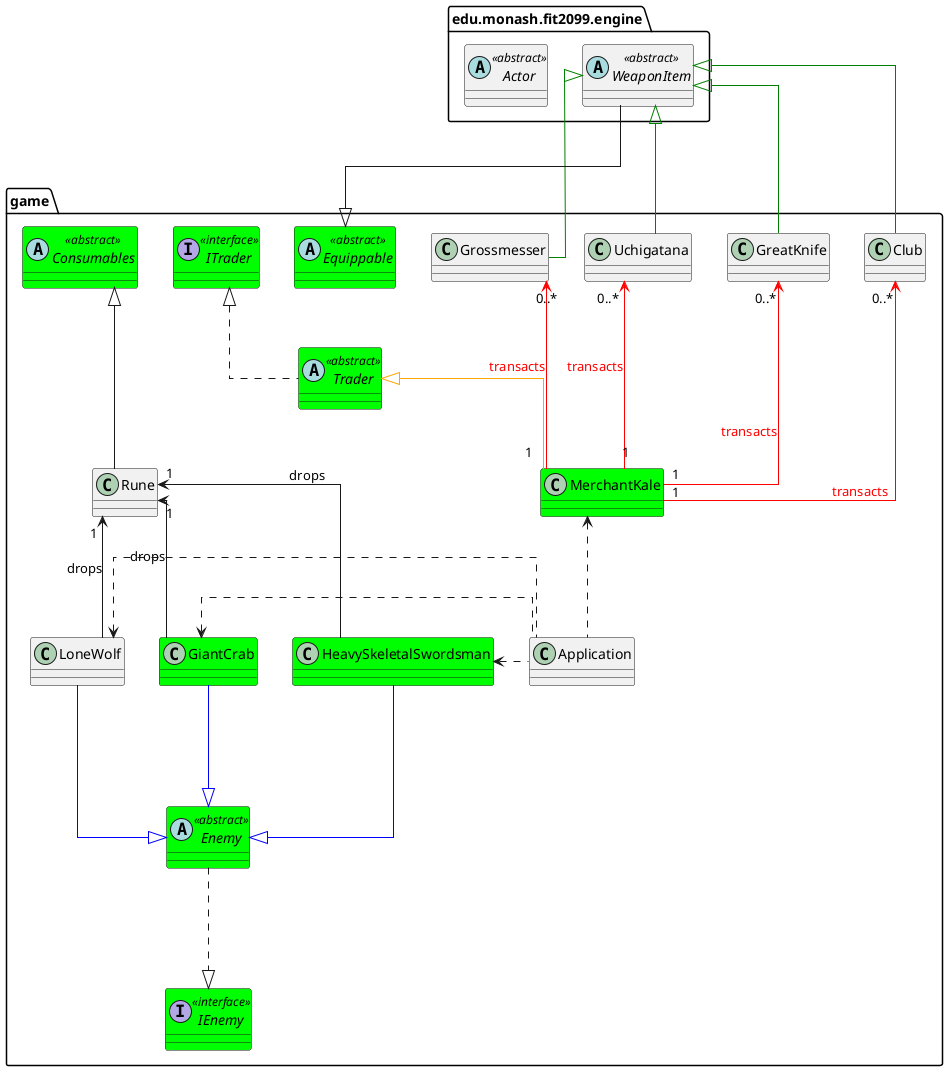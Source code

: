 @startuml

skinparam linetype ortho
set namespaceSeparator none
'hide circle

package edu.monash.fit2099.engine {
    abstract class Actor <<abstract>>
    abstract class WeaponItem <<abstract>>
}

package game {

    'Enemies
    abstract class Enemy <<abstract>> #lime
    interface IEnemy <<interface>> #lime
    class HeavySkeletalSwordsman #lime
    class LoneWolf
    class GiantCrab #lime
    'Trader
    abstract class Trader <<abstract>> #lime
    interface ITrader <<interface>> #lime
    class MerchantKale #lime
    ' Things that can be picked up
    abstract class Consumables <<abstract>> #lime
    abstract class Equippable <<abstract>> #lime


    ' Driver Class
    class Application

    ' ===== Generalisations (Parent/Child) =====
    ' Trader is generalised by MerchantKale
    MerchantKale -u[#orange]-|> Trader

    ' Enemy is generalised by the enemies
    HeavySkeletalSwordsman --[#blue]-|> Enemy
    LoneWolf --[#blue]-|> Enemy
    GiantCrab --[#blue]-|> Enemy

    ' Different weapons who have a parent, WeaponItem
    Club -[#green]-|> WeaponItem
    GreatKnife --up[#green]-|> WeaponItem
    Uchigatana --up[#green]-|> WeaponItem
    Grossmesser --up[#green]-|> WeaponItem

    'Runes are Consumable
    Rune --up-|> Consumables

    'WeaponItem is Equippable
    WeaponItem --left-|> Equippable

    ' ===== Realisations (Interfaces) =====
    ' ITrader is realised by Trader
    Trader .up.|> ITrader

    ' IEnemy is realised by Enemy
    Enemy .down..|> IEnemy

    ' ===== Associations =====
    ' MerchantKale who trades weapons
    MerchantKale "1" --up[#red]-> "0..*" GreatKnife : <color:red>transacts
    MerchantKale "1" --up[#red]-> "0..*" Uchigatana : <color:red>transacts
    MerchantKale "1" --up[#red]-> "0..*" Club : <color:red>transacts
    MerchantKale "1" --up[#red]-> "0..*" Grossmesser : <color:red>transacts

    ' Enemies dropping Runes
    HeavySkeletalSwordsman --up-> "1" Rune : drops
    LoneWolf --up-> "1" Rune : drops
    GiantCrab --up-> "1" Rune : drops

    ' ===== Dependencies =====
    ' Application creates MerchantKale
    Application ..up.> MerchantKale

    ' Application creates Enemies
    Application .left..> HeavySkeletalSwordsman
    Application .left..> LoneWolf
    Application .left..> GiantCrab
}

@enduml
